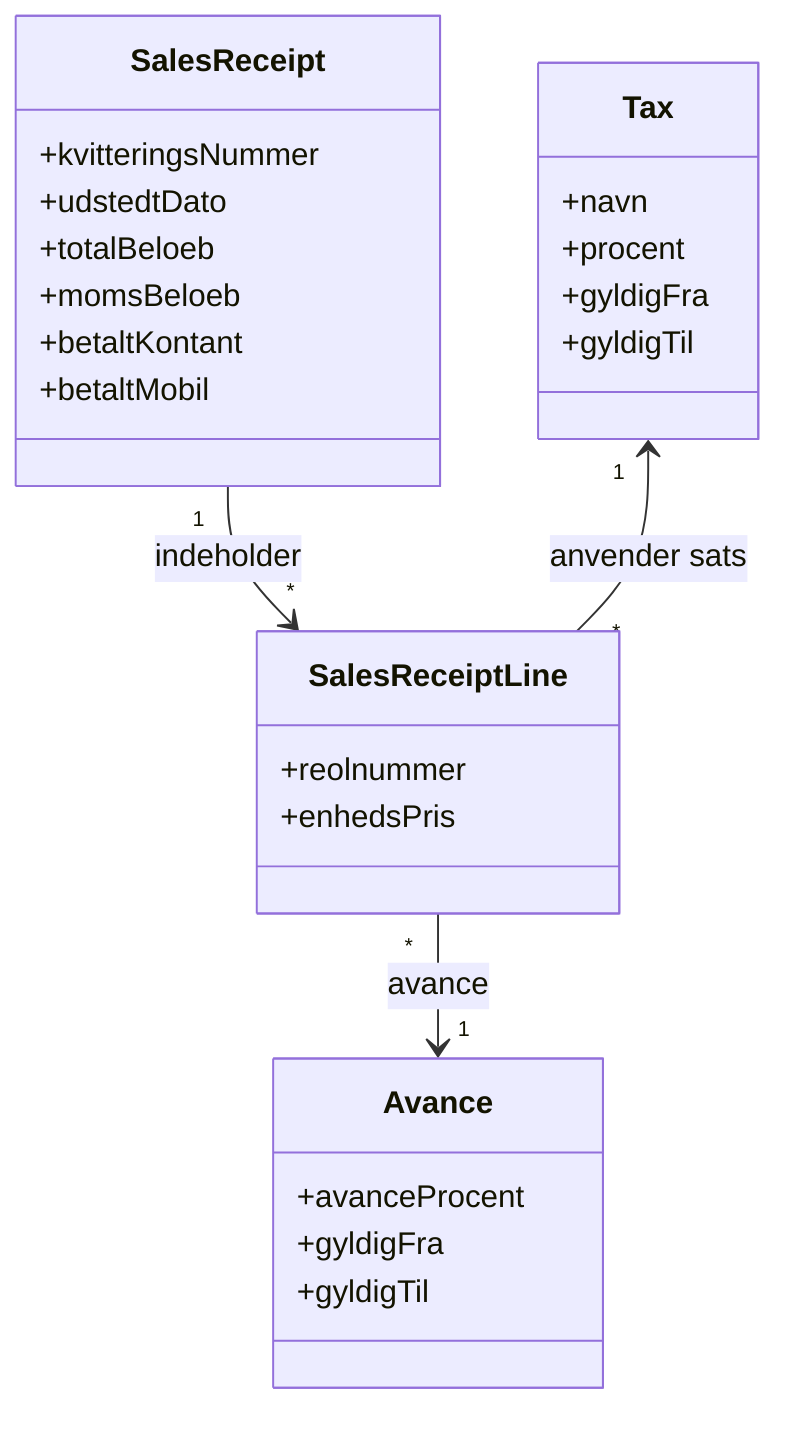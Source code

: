 ﻿classDiagram
    class Tax {
      +navn
      +procent
      +gyldigFra
      +gyldigTil
    }

    class SalesReceipt {
      +kvitteringsNummer
      +udstedtDato
      +totalBeloeb
      +momsBeloeb
      +betaltKontant
      +betaltMobil
    }

    class SalesReceiptLine {
      +reolnummer
      +enhedsPris
    }

    class Avance {
        +avanceProcent
        +gyldigFra
        +gyldigTil
    }

    SalesReceipt "1" --> "*" SalesReceiptLine : indeholder
    Tax "1" <-- "*" SalesReceiptLine : anvender sats
    SalesReceiptLine "*" --> "1" Avance : avance